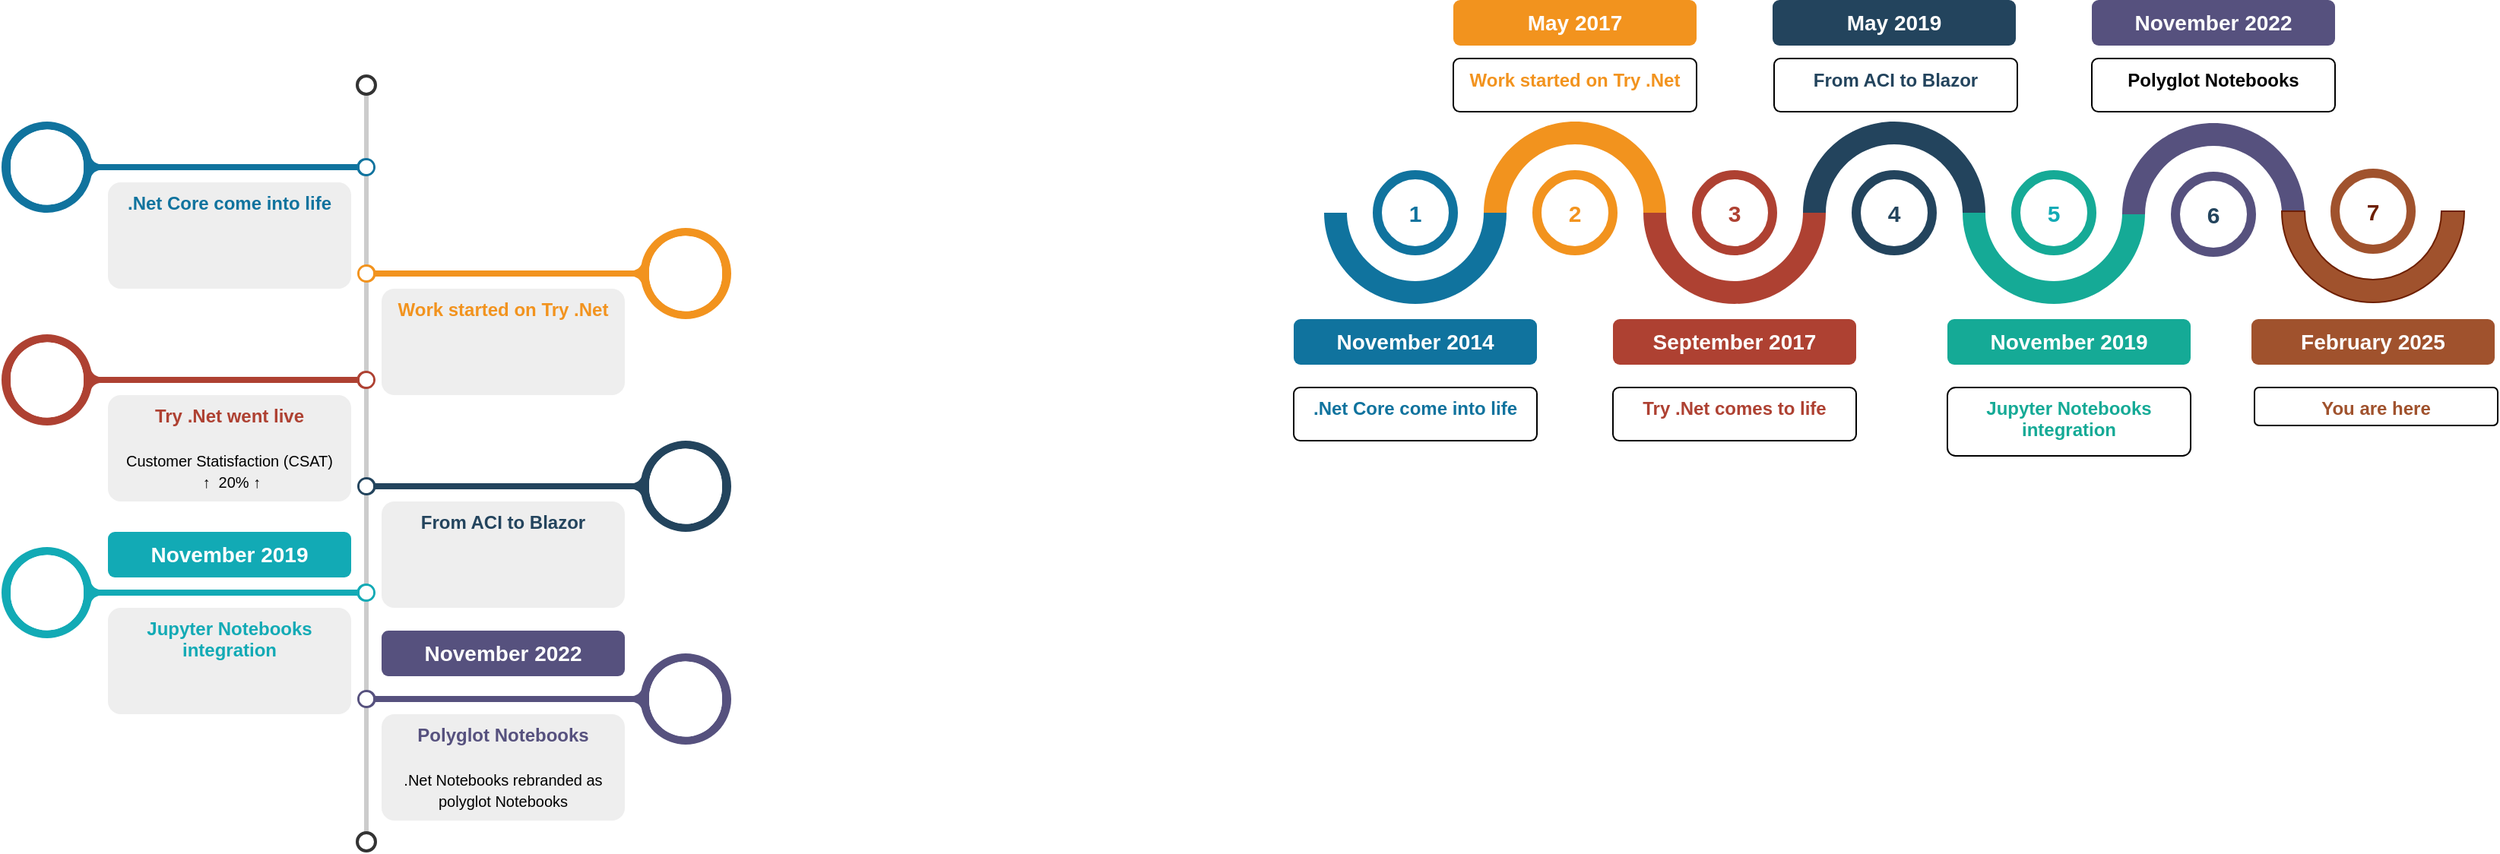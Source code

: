 <mxfile version="26.0.9">
  <diagram name="Page-1" id="xi9S47bsIE7w8cn3uf-v">
    <mxGraphModel dx="1127" dy="737" grid="1" gridSize="10" guides="1" tooltips="1" connect="1" arrows="1" fold="1" page="1" pageScale="1" pageWidth="827" pageHeight="1169" math="0" shadow="0">
      <root>
        <mxCell id="0" />
        <mxCell id="1" parent="0" />
        <mxCell id="DAb5QZ5K9Ny5YGQH47_B-1" value="" style="endArrow=none;html=1;strokeWidth=3;strokeColor=#CCCCCC;labelBackgroundColor=none;fontSize=16;rounded=0;" edge="1" source="DAb5QZ5K9Ny5YGQH47_B-2" target="DAb5QZ5K9Ny5YGQH47_B-3" parent="1">
          <mxGeometry relative="1" as="geometry" />
        </mxCell>
        <mxCell id="DAb5QZ5K9Ny5YGQH47_B-2" value="" style="ellipse;whiteSpace=wrap;html=1;aspect=fixed;shadow=0;fillColor=none;strokeColor=#333333;fontSize=16;align=center;strokeWidth=2;" vertex="1" parent="1">
          <mxGeometry x="404" y="200" width="12" height="12" as="geometry" />
        </mxCell>
        <mxCell id="DAb5QZ5K9Ny5YGQH47_B-3" value="" style="ellipse;whiteSpace=wrap;html=1;aspect=fixed;shadow=0;fillColor=none;strokeColor=#333333;fontSize=16;align=center;strokeWidth=2;" vertex="1" parent="1">
          <mxGeometry x="404" y="698" width="12" height="12" as="geometry" />
        </mxCell>
        <mxCell id="DAb5QZ5K9Ny5YGQH47_B-4" value="" style="verticalLabelPosition=middle;verticalAlign=middle;html=1;shape=mxgraph.infographic.circularCallout2;dy=15;strokeColor=#10739E;labelPosition=center;align=center;fontColor=#10739E;fontStyle=1;fontSize=24;shadow=0;direction=north;" vertex="1" parent="1">
          <mxGeometry x="170" y="230" width="246" height="60" as="geometry" />
        </mxCell>
        <mxCell id="DAb5QZ5K9Ny5YGQH47_B-5" value="" style="verticalLabelPosition=middle;verticalAlign=middle;html=1;shape=mxgraph.infographic.circularCallout2;dy=15;strokeColor=#F2931E;labelPosition=center;align=center;fontColor=#F2931E;fontStyle=1;fontSize=24;shadow=0;direction=north;flipH=1;" vertex="1" parent="1">
          <mxGeometry x="404" y="300" width="246" height="60" as="geometry" />
        </mxCell>
        <mxCell id="DAb5QZ5K9Ny5YGQH47_B-6" value="" style="verticalLabelPosition=middle;verticalAlign=middle;html=1;shape=mxgraph.infographic.circularCallout2;dy=15;strokeColor=#AE4132;labelPosition=center;align=center;fontColor=#10739E;fontStyle=1;fontSize=24;shadow=0;direction=north;" vertex="1" parent="1">
          <mxGeometry x="170" y="370" width="246" height="60" as="geometry" />
        </mxCell>
        <mxCell id="DAb5QZ5K9Ny5YGQH47_B-7" value="" style="verticalLabelPosition=middle;verticalAlign=middle;html=1;shape=mxgraph.infographic.circularCallout2;dy=15;strokeColor=#23445D;labelPosition=center;align=center;fontColor=#10739E;fontStyle=1;fontSize=24;shadow=0;direction=north;flipH=1;" vertex="1" parent="1">
          <mxGeometry x="404" y="440" width="246" height="60" as="geometry" />
        </mxCell>
        <mxCell id="DAb5QZ5K9Ny5YGQH47_B-8" value="" style="verticalLabelPosition=middle;verticalAlign=middle;html=1;shape=mxgraph.infographic.circularCallout2;dy=15;strokeColor=#12AAB5;labelPosition=center;align=center;fontColor=#10739E;fontStyle=1;fontSize=24;shadow=0;direction=north;" vertex="1" parent="1">
          <mxGeometry x="170" y="510" width="246" height="60" as="geometry" />
        </mxCell>
        <mxCell id="DAb5QZ5K9Ny5YGQH47_B-9" value="" style="verticalLabelPosition=middle;verticalAlign=middle;html=1;shape=mxgraph.infographic.circularCallout2;dy=15;strokeColor=#56517E;labelPosition=center;align=center;fontColor=#10739E;fontStyle=1;fontSize=24;shadow=0;direction=north;flipH=1;" vertex="1" parent="1">
          <mxGeometry x="404" y="580" width="246" height="60" as="geometry" />
        </mxCell>
        <mxCell id="DAb5QZ5K9Ny5YGQH47_B-10" value="November 2014" style="fillColor=#10739E;strokecolor=none;rounded=1;fontColor=#FFFFFF;strokeColor=none;fontStyle=1;fontSize=14;whiteSpace=wrap;html=1;" vertex="1" parent="1">
          <mxGeometry x="1020" y="360" width="160" height="30" as="geometry" />
        </mxCell>
        <mxCell id="DAb5QZ5K9Ny5YGQH47_B-11" value="May 2017" style="fillColor=#F2931E;strokecolor=none;rounded=1;fontColor=#FFFFFF;strokeColor=none;fontStyle=1;fontSize=14;whiteSpace=wrap;html=1;" vertex="1" parent="1">
          <mxGeometry x="1125" y="150" width="160" height="30" as="geometry" />
        </mxCell>
        <mxCell id="DAb5QZ5K9Ny5YGQH47_B-12" value="September 2017" style="fillColor=#AE4132;strokecolor=none;rounded=1;fontColor=#FFFFFF;strokeColor=none;fontStyle=1;fontSize=14;whiteSpace=wrap;html=1;" vertex="1" parent="1">
          <mxGeometry x="1230" y="360" width="160" height="30" as="geometry" />
        </mxCell>
        <mxCell id="DAb5QZ5K9Ny5YGQH47_B-14" value="November 2019" style="fillColor=#12AAB5;strokecolor=none;rounded=1;fontColor=#FFFFFF;strokeColor=none;fontStyle=1;fontSize=14;whiteSpace=wrap;html=1;" vertex="1" parent="1">
          <mxGeometry x="240" y="500" width="160" height="30" as="geometry" />
        </mxCell>
        <mxCell id="DAb5QZ5K9Ny5YGQH47_B-15" value="November 2022" style="fillColor=#56517E;strokecolor=none;rounded=1;fontColor=#FFFFFF;strokeColor=none;fontStyle=1;fontSize=14;whiteSpace=wrap;html=1;" vertex="1" parent="1">
          <mxGeometry x="420" y="565" width="160" height="30" as="geometry" />
        </mxCell>
        <mxCell id="DAb5QZ5K9Ny5YGQH47_B-16" value="&lt;font style=&quot;font-size: 10px&quot;&gt;&lt;font style=&quot;font-size: 12px;&quot; color=&quot;#10739E&quot;&gt;&lt;b&gt;.Net Core come into life&lt;/b&gt;&lt;/font&gt;&lt;br&gt;&lt;br&gt;&lt;/font&gt;&lt;div&gt;&lt;font style=&quot;font-size: 10px&quot;&gt;&lt;br&gt;&lt;/font&gt;&lt;/div&gt;" style="rounded=1;strokeColor=none;fillColor=#EEEEEE;align=center;arcSize=12;verticalAlign=top;whiteSpace=wrap;html=1;fontSize=12;" vertex="1" parent="1">
          <mxGeometry x="240" y="270" width="160" height="70" as="geometry" />
        </mxCell>
        <mxCell id="DAb5QZ5K9Ny5YGQH47_B-17" value="&lt;font style=&quot;font-size: 10px&quot;&gt;&lt;font style=&quot;font-size: 12px;&quot; color=&quot;#F2931E&quot;&gt;&lt;b&gt;Work started on Try .Net&lt;/b&gt;&lt;/font&gt;&lt;br&gt;&lt;br&gt;&lt;br&gt;&lt;/font&gt;" style="rounded=1;strokeColor=none;fillColor=#EEEEEE;align=center;arcSize=12;verticalAlign=top;whiteSpace=wrap;html=1;fontSize=12;" vertex="1" parent="1">
          <mxGeometry x="420" y="340" width="160" height="70" as="geometry" />
        </mxCell>
        <mxCell id="DAb5QZ5K9Ny5YGQH47_B-18" value="&lt;font style=&quot;&quot;&gt;&lt;font style=&quot;font-size: 12px;&quot; color=&quot;#AE4132&quot;&gt;&lt;b&gt;Try .Net went live&lt;/b&gt;&lt;/font&gt;&lt;br&gt;&lt;br&gt;&lt;font size=&quot;1&quot;&gt;Customer Statisfaction (CSAT)&lt;/font&gt;&lt;/font&gt;&lt;div&gt;&lt;font style=&quot;&quot;&gt;&lt;font size=&quot;1&quot;&gt;&amp;nbsp;&lt;/font&gt;&lt;span style=&quot;font-size: x-small;&quot;&gt;↑&amp;nbsp;&amp;nbsp;&lt;/span&gt;&lt;font size=&quot;1&quot;&gt;20% ↑&lt;br&gt;&lt;br&gt;&lt;/font&gt;&lt;/font&gt;&lt;/div&gt;" style="rounded=1;strokeColor=none;fillColor=#EEEEEE;align=center;arcSize=12;verticalAlign=top;whiteSpace=wrap;html=1;fontSize=12;" vertex="1" parent="1">
          <mxGeometry x="240" y="410" width="160" height="70" as="geometry" />
        </mxCell>
        <mxCell id="DAb5QZ5K9Ny5YGQH47_B-19" value="&lt;font style=&quot;&quot;&gt;&lt;font color=&quot;#23445d&quot;&gt;&lt;b&gt;From ACI to Blazor&lt;/b&gt;&lt;/font&gt;&lt;br&gt;&lt;br&gt;&lt;br&gt;&lt;/font&gt;" style="rounded=1;strokeColor=none;fillColor=#EEEEEE;align=center;arcSize=12;verticalAlign=top;whiteSpace=wrap;html=1;fontSize=12;" vertex="1" parent="1">
          <mxGeometry x="420" y="480" width="160" height="70" as="geometry" />
        </mxCell>
        <mxCell id="DAb5QZ5K9Ny5YGQH47_B-20" value="&lt;font style=&quot;font-size: 10px&quot;&gt;&lt;font style=&quot;font-size: 12px;&quot; color=&quot;#12AAB5&quot;&gt;&lt;b&gt;Jupyter Notebooks integration&lt;/b&gt;&lt;/font&gt;&lt;br&gt;&lt;br&gt;&lt;br&gt;&lt;/font&gt;" style="rounded=1;strokeColor=none;fillColor=#EEEEEE;align=center;arcSize=12;verticalAlign=top;whiteSpace=wrap;html=1;fontSize=12;" vertex="1" parent="1">
          <mxGeometry x="240" y="550" width="160" height="70" as="geometry" />
        </mxCell>
        <mxCell id="DAb5QZ5K9Ny5YGQH47_B-21" value="&lt;font style=&quot;&quot;&gt;&lt;font color=&quot;#56517e&quot;&gt;&lt;b&gt;Polyglot Notebooks&lt;/b&gt;&lt;/font&gt;&lt;br&gt;&lt;br&gt;&lt;span style=&quot;font-size: 10px;&quot;&gt;.Net Notebooks rebranded as polyglot Notebooks&lt;/span&gt;&lt;/font&gt;" style="rounded=1;strokeColor=none;fillColor=#EEEEEE;align=center;arcSize=12;verticalAlign=top;whiteSpace=wrap;html=1;fontSize=12;" vertex="1" parent="1">
          <mxGeometry x="420" y="620" width="160" height="70" as="geometry" />
        </mxCell>
        <mxCell id="DAb5QZ5K9Ny5YGQH47_B-22" value="" style="verticalLabelPosition=bottom;verticalAlign=top;html=1;shape=mxgraph.basic.partConcEllipse;startAngle=0.25;endAngle=0.75;arcWidth=0.25;fillColor=#10739E;strokeColor=none;" vertex="1" parent="1">
          <mxGeometry x="1040" y="230" width="120" height="120" as="geometry" />
        </mxCell>
        <mxCell id="DAb5QZ5K9Ny5YGQH47_B-23" value="" style="verticalLabelPosition=bottom;verticalAlign=top;html=1;shape=mxgraph.basic.partConcEllipse;startAngle=0.75;endAngle=0.25;arcWidth=0.25;fillColor=#F2931E;strokeColor=none;" vertex="1" parent="1">
          <mxGeometry x="1145" y="230" width="120" height="120" as="geometry" />
        </mxCell>
        <mxCell id="DAb5QZ5K9Ny5YGQH47_B-24" value="" style="verticalLabelPosition=bottom;verticalAlign=top;html=1;shape=mxgraph.basic.partConcEllipse;startAngle=0.25;endAngle=0.75;arcWidth=0.25;fillColor=#AE4132;strokeColor=none;" vertex="1" parent="1">
          <mxGeometry x="1250" y="230" width="120" height="120" as="geometry" />
        </mxCell>
        <mxCell id="DAb5QZ5K9Ny5YGQH47_B-25" value="" style="verticalLabelPosition=bottom;verticalAlign=top;html=1;shape=mxgraph.basic.partConcEllipse;startAngle=0.75;endAngle=0.25;arcWidth=0.25;fillColor=#23445D;strokeColor=none;" vertex="1" parent="1">
          <mxGeometry x="1355" y="230" width="120" height="120" as="geometry" />
        </mxCell>
        <mxCell id="DAb5QZ5K9Ny5YGQH47_B-26" value="" style="verticalLabelPosition=bottom;verticalAlign=top;html=1;shape=mxgraph.basic.partConcEllipse;startAngle=0.25;endAngle=0.75;arcWidth=0.25;fillColor=#15AA96;strokeColor=none;" vertex="1" parent="1">
          <mxGeometry x="1460" y="230" width="120" height="120" as="geometry" />
        </mxCell>
        <mxCell id="DAb5QZ5K9Ny5YGQH47_B-27" value="1" style="shape=ellipse;strokeWidth=6;strokeColor=#10739E;fontSize=15;html=1;whiteSpace=wrap;fontStyle=1;fontColor=#10739E;" vertex="1" parent="1">
          <mxGeometry x="1075" y="265" width="50" height="50" as="geometry" />
        </mxCell>
        <mxCell id="DAb5QZ5K9Ny5YGQH47_B-28" value="2" style="shape=ellipse;strokeWidth=6;strokeColor=#F2931E;fontSize=15;html=1;whiteSpace=wrap;fontStyle=1;fontColor=#F2931E;" vertex="1" parent="1">
          <mxGeometry x="1180" y="265" width="50" height="50" as="geometry" />
        </mxCell>
        <mxCell id="DAb5QZ5K9Ny5YGQH47_B-29" value="3" style="shape=ellipse;strokeWidth=6;strokeColor=#AE4132;fontSize=15;html=1;whiteSpace=wrap;fontStyle=1;fontColor=#AE4132;" vertex="1" parent="1">
          <mxGeometry x="1285" y="265" width="50" height="50" as="geometry" />
        </mxCell>
        <mxCell id="DAb5QZ5K9Ny5YGQH47_B-30" value="4" style="shape=ellipse;strokeWidth=6;strokeColor=#23445D;fontSize=15;html=1;whiteSpace=wrap;fontStyle=1;fontColor=#23445D;" vertex="1" parent="1">
          <mxGeometry x="1390" y="265" width="50" height="50" as="geometry" />
        </mxCell>
        <mxCell id="DAb5QZ5K9Ny5YGQH47_B-31" value="5" style="shape=ellipse;strokeWidth=6;strokeColor=#15AA96;fontSize=15;html=1;whiteSpace=wrap;fontStyle=1;fontColor=#12AAB5;" vertex="1" parent="1">
          <mxGeometry x="1495" y="265" width="50" height="50" as="geometry" />
        </mxCell>
        <mxCell id="DAb5QZ5K9Ny5YGQH47_B-32" value="&lt;font style=&quot;font-size: 10px&quot;&gt;&lt;font style=&quot;font-size: 12px; color: rgb(16, 115, 158);&quot;&gt;&lt;b&gt;.Net Core come into life&lt;/b&gt;&lt;/font&gt;&lt;br&gt;&lt;/font&gt;" style="rounded=1;align=center;arcSize=12;verticalAlign=top;whiteSpace=wrap;html=1;fontSize=12;" vertex="1" parent="1">
          <mxGeometry x="1020" y="405" width="160" height="35" as="geometry" />
        </mxCell>
        <mxCell id="DAb5QZ5K9Ny5YGQH47_B-37" value="&lt;font style=&quot;font-size: 10px&quot;&gt;&lt;font style=&quot;font-size: 12px; color: rgb(174, 65, 50);&quot;&gt;&lt;b&gt;Try .Net comes to life&lt;/b&gt;&lt;/font&gt;&lt;br&gt;&lt;/font&gt;" style="rounded=1;align=center;arcSize=12;verticalAlign=top;whiteSpace=wrap;html=1;fontSize=12;" vertex="1" parent="1">
          <mxGeometry x="1230" y="405" width="160" height="35" as="geometry" />
        </mxCell>
        <mxCell id="DAb5QZ5K9Ny5YGQH47_B-38" value="&lt;font style=&quot;font-size: 10px&quot;&gt;&lt;b style=&quot;font-size: 12px;&quot;&gt;&lt;font style=&quot;color: rgb(242, 147, 30);&quot;&gt;Work started on Try .Net&lt;/font&gt;&lt;/b&gt;&lt;br&gt;&lt;/font&gt;" style="rounded=1;align=center;arcSize=12;verticalAlign=top;whiteSpace=wrap;html=1;fontSize=12;" vertex="1" parent="1">
          <mxGeometry x="1125" y="188.5" width="160" height="35" as="geometry" />
        </mxCell>
        <mxCell id="DAb5QZ5K9Ny5YGQH47_B-40" value="May 2019" style="fillColor=#23445D;strokecolor=none;rounded=1;fontColor=#FFFFFF;strokeColor=none;fontStyle=1;fontSize=14;whiteSpace=wrap;html=1;" vertex="1" parent="1">
          <mxGeometry x="1335" y="150" width="160" height="30" as="geometry" />
        </mxCell>
        <mxCell id="DAb5QZ5K9Ny5YGQH47_B-42" value="&lt;font style=&quot;font-size: 10px&quot;&gt;&lt;font style=&quot;font-size: 12px; color: rgb(35, 68, 93);&quot;&gt;&lt;b&gt;From ACI to Blazor&lt;/b&gt;&lt;/font&gt;&lt;br style=&quot;font-size: 12px;&quot;&gt;&lt;/font&gt;" style="rounded=1;align=center;arcSize=12;verticalAlign=top;whiteSpace=wrap;html=1;fontSize=12;" vertex="1" parent="1">
          <mxGeometry x="1336" y="188.5" width="160" height="35" as="geometry" />
        </mxCell>
        <mxCell id="DAb5QZ5K9Ny5YGQH47_B-43" value="November 2019" style="fillColor=#15AA96;strokecolor=none;rounded=1;fontColor=#FFFFFF;strokeColor=none;fontStyle=1;fontSize=14;whiteSpace=wrap;html=1;" vertex="1" parent="1">
          <mxGeometry x="1450" y="360" width="160" height="30" as="geometry" />
        </mxCell>
        <mxCell id="DAb5QZ5K9Ny5YGQH47_B-44" value="&lt;font style=&quot;font-size: 10px&quot;&gt;&lt;font style=&quot;color: rgb(21, 170, 150);&quot;&gt;&lt;font style=&quot;font-size: 12px;&quot;&gt;&lt;b style=&quot;&quot;&gt;Jupyter Notebooks integration&lt;/b&gt;&lt;/font&gt;&lt;br&gt;&lt;/font&gt;&lt;br&gt;&lt;/font&gt;" style="rounded=1;align=center;arcSize=12;verticalAlign=top;whiteSpace=wrap;html=1;fontSize=12;" vertex="1" parent="1">
          <mxGeometry x="1450" y="405" width="160" height="45" as="geometry" />
        </mxCell>
        <mxCell id="DAb5QZ5K9Ny5YGQH47_B-48" value="" style="verticalLabelPosition=bottom;verticalAlign=top;html=1;shape=mxgraph.basic.partConcEllipse;startAngle=0.75;endAngle=0.25;arcWidth=0.25;fillColor=#56517E;strokeColor=none;" vertex="1" parent="1">
          <mxGeometry x="1565" y="231" width="120" height="120" as="geometry" />
        </mxCell>
        <mxCell id="DAb5QZ5K9Ny5YGQH47_B-49" value="6" style="shape=ellipse;strokeWidth=6;strokeColor=#56517E;fontSize=15;html=1;whiteSpace=wrap;fontStyle=1;fontColor=#23445D;" vertex="1" parent="1">
          <mxGeometry x="1600" y="266" width="50" height="50" as="geometry" />
        </mxCell>
        <mxCell id="DAb5QZ5K9Ny5YGQH47_B-50" value="November 2022" style="fillColor=#56517E;strokecolor=none;rounded=1;fontColor=#FFFFFF;strokeColor=none;fontStyle=1;fontSize=14;whiteSpace=wrap;html=1;" vertex="1" parent="1">
          <mxGeometry x="1545" y="150" width="160" height="30" as="geometry" />
        </mxCell>
        <mxCell id="DAb5QZ5K9Ny5YGQH47_B-51" value="&lt;font style=&quot;font-size: 10px&quot;&gt;&lt;font style=&quot;font-size: 12px;&quot;&gt;&lt;b&gt;Polyglot Notebooks&lt;/b&gt;&lt;/font&gt;&lt;br style=&quot;font-size: 12px;&quot;&gt;&lt;/font&gt;" style="rounded=1;align=center;arcSize=12;verticalAlign=top;whiteSpace=wrap;html=1;fontSize=12;" vertex="1" parent="1">
          <mxGeometry x="1545" y="188.5" width="160" height="35" as="geometry" />
        </mxCell>
        <mxCell id="DAb5QZ5K9Ny5YGQH47_B-52" value="" style="verticalLabelPosition=bottom;verticalAlign=top;html=1;shape=mxgraph.basic.partConcEllipse;startAngle=0.25;endAngle=0.75;arcWidth=0.25;fillColor=#a0522d;strokeColor=#6D1F00;fontColor=#ffffff;" vertex="1" parent="1">
          <mxGeometry x="1670" y="229" width="120" height="120" as="geometry" />
        </mxCell>
        <mxCell id="DAb5QZ5K9Ny5YGQH47_B-53" value="&lt;font style=&quot;color: rgb(109, 31, 0);&quot;&gt;7&lt;/font&gt;" style="shape=ellipse;strokeWidth=6;strokeColor=#A0522D;fontSize=15;html=1;whiteSpace=wrap;fontStyle=1;fontColor=#12AAB5;" vertex="1" parent="1">
          <mxGeometry x="1705" y="264" width="50" height="50" as="geometry" />
        </mxCell>
        <mxCell id="DAb5QZ5K9Ny5YGQH47_B-55" value="February 2025" style="fillColor=#A0522D;strokecolor=none;rounded=1;fontColor=#FFFFFF;strokeColor=none;fontStyle=1;fontSize=14;whiteSpace=wrap;html=1;" vertex="1" parent="1">
          <mxGeometry x="1650" y="360" width="160" height="30" as="geometry" />
        </mxCell>
        <mxCell id="DAb5QZ5K9Ny5YGQH47_B-56" value="&lt;b&gt;&lt;font style=&quot;color: rgb(160, 82, 45);&quot;&gt;You are here&lt;/font&gt;&lt;/b&gt;" style="rounded=1;align=center;arcSize=12;verticalAlign=top;whiteSpace=wrap;html=1;fontSize=12;" vertex="1" parent="1">
          <mxGeometry x="1652" y="405" width="160" height="25" as="geometry" />
        </mxCell>
      </root>
    </mxGraphModel>
  </diagram>
</mxfile>
